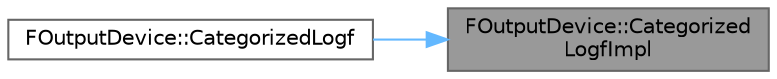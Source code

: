digraph "FOutputDevice::CategorizedLogfImpl"
{
 // INTERACTIVE_SVG=YES
 // LATEX_PDF_SIZE
  bgcolor="transparent";
  edge [fontname=Helvetica,fontsize=10,labelfontname=Helvetica,labelfontsize=10];
  node [fontname=Helvetica,fontsize=10,shape=box,height=0.2,width=0.4];
  rankdir="RL";
  Node1 [id="Node000001",label="FOutputDevice::Categorized\lLogfImpl",height=0.2,width=0.4,color="gray40", fillcolor="grey60", style="filled", fontcolor="black",tooltip=" "];
  Node1 -> Node2 [id="edge1_Node000001_Node000002",dir="back",color="steelblue1",style="solid",tooltip=" "];
  Node2 [id="Node000002",label="FOutputDevice::CategorizedLogf",height=0.2,width=0.4,color="grey40", fillcolor="white", style="filled",URL="$d6/dfe/classFOutputDevice.html#a4701f32ce665c12bad6696596b3631a3",tooltip=" "];
}
